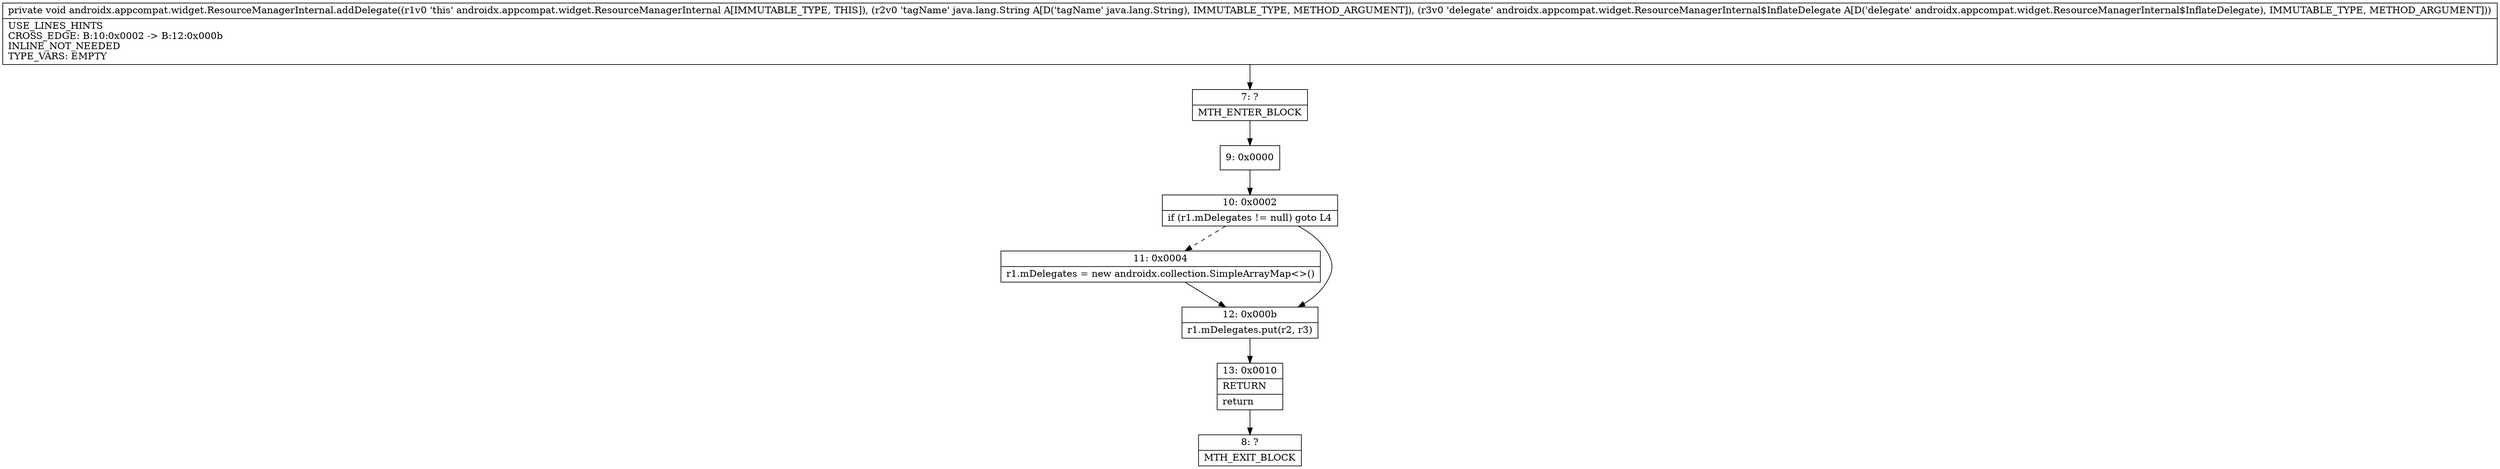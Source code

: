 digraph "CFG forandroidx.appcompat.widget.ResourceManagerInternal.addDelegate(Ljava\/lang\/String;Landroidx\/appcompat\/widget\/ResourceManagerInternal$InflateDelegate;)V" {
Node_7 [shape=record,label="{7\:\ ?|MTH_ENTER_BLOCK\l}"];
Node_9 [shape=record,label="{9\:\ 0x0000}"];
Node_10 [shape=record,label="{10\:\ 0x0002|if (r1.mDelegates != null) goto L4\l}"];
Node_11 [shape=record,label="{11\:\ 0x0004|r1.mDelegates = new androidx.collection.SimpleArrayMap\<\>()\l}"];
Node_12 [shape=record,label="{12\:\ 0x000b|r1.mDelegates.put(r2, r3)\l}"];
Node_13 [shape=record,label="{13\:\ 0x0010|RETURN\l|return\l}"];
Node_8 [shape=record,label="{8\:\ ?|MTH_EXIT_BLOCK\l}"];
MethodNode[shape=record,label="{private void androidx.appcompat.widget.ResourceManagerInternal.addDelegate((r1v0 'this' androidx.appcompat.widget.ResourceManagerInternal A[IMMUTABLE_TYPE, THIS]), (r2v0 'tagName' java.lang.String A[D('tagName' java.lang.String), IMMUTABLE_TYPE, METHOD_ARGUMENT]), (r3v0 'delegate' androidx.appcompat.widget.ResourceManagerInternal$InflateDelegate A[D('delegate' androidx.appcompat.widget.ResourceManagerInternal$InflateDelegate), IMMUTABLE_TYPE, METHOD_ARGUMENT]))  | USE_LINES_HINTS\lCROSS_EDGE: B:10:0x0002 \-\> B:12:0x000b\lINLINE_NOT_NEEDED\lTYPE_VARS: EMPTY\l}"];
MethodNode -> Node_7;Node_7 -> Node_9;
Node_9 -> Node_10;
Node_10 -> Node_11[style=dashed];
Node_10 -> Node_12;
Node_11 -> Node_12;
Node_12 -> Node_13;
Node_13 -> Node_8;
}

